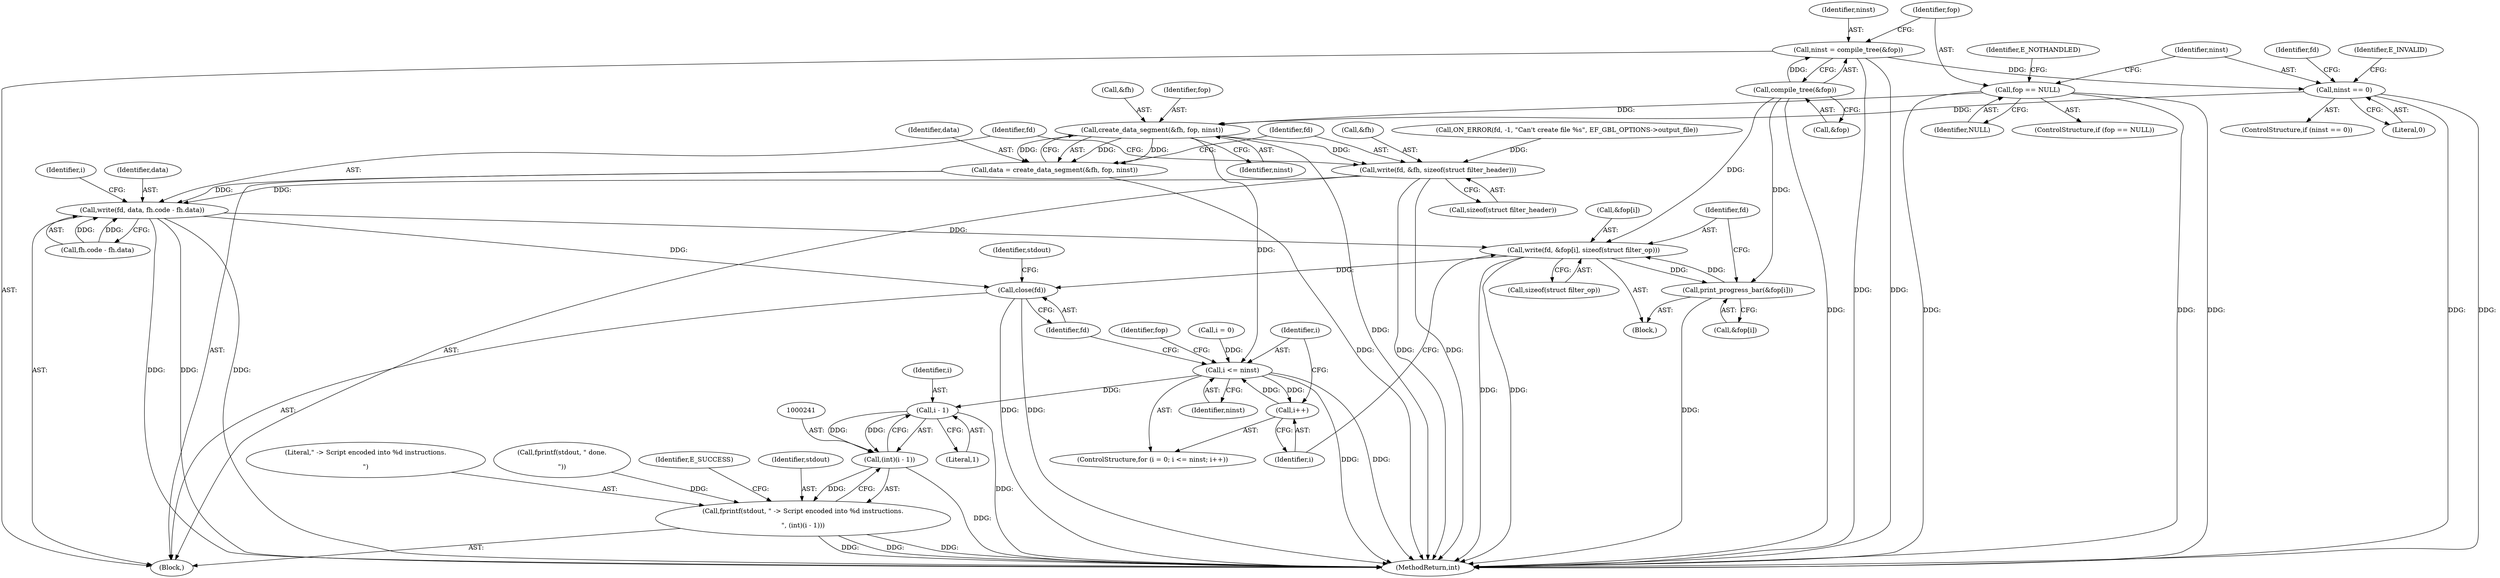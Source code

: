 digraph "0_ettercap_626dc56686f15f2dda13c48f78c2a666cb6d8506_1@API" {
"1000188" [label="(Call,create_data_segment(&fh, fop, ninst))"];
"1000122" [label="(Call,fop == NULL)"];
"1000129" [label="(Call,ninst == 0)"];
"1000116" [label="(Call,ninst = compile_tree(&fop))"];
"1000118" [label="(Call,compile_tree(&fop))"];
"1000186" [label="(Call,data = create_data_segment(&fh, fop, ninst))"];
"1000199" [label="(Call,write(fd, data, fh.code - fh.data))"];
"1000224" [label="(Call,write(fd, &fop[i], sizeof(struct filter_op)))"];
"1000219" [label="(Call,print_progress_bar(&fop[i]))"];
"1000232" [label="(Call,close(fd))"];
"1000193" [label="(Call,write(fd, &fh, sizeof(struct filter_header)))"];
"1000213" [label="(Call,i <= ninst)"];
"1000216" [label="(Call,i++)"];
"1000242" [label="(Call,i - 1)"];
"1000240" [label="(Call,(int)(i - 1))"];
"1000237" [label="(Call,fprintf(stdout, \" -> Script encoded into %d instructions.\n\n\", (int)(i - 1)))"];
"1000225" [label="(Identifier,fd)"];
"1000197" [label="(Call,sizeof(struct filter_header))"];
"1000238" [label="(Identifier,stdout)"];
"1000191" [label="(Identifier,fop)"];
"1000239" [label="(Literal,\" -> Script encoded into %d instructions.\n\n\")"];
"1000210" [label="(Call,i = 0)"];
"1000217" [label="(Identifier,i)"];
"1000149" [label="(Call,ON_ERROR(fd, -1, \"Can't create file %s\", EF_GBL_OPTIONS->output_file))"];
"1000195" [label="(Call,&fh)"];
"1000244" [label="(Literal,1)"];
"1000234" [label="(Call,fprintf(stdout, \" done.\n\n\"))"];
"1000202" [label="(Call,fh.code - fh.data)"];
"1000201" [label="(Identifier,data)"];
"1000193" [label="(Call,write(fd, &fh, sizeof(struct filter_header)))"];
"1000213" [label="(Call,i <= ninst)"];
"1000219" [label="(Call,print_progress_bar(&fop[i]))"];
"1000194" [label="(Identifier,fd)"];
"1000216" [label="(Call,i++)"];
"1000218" [label="(Block,)"];
"1000122" [label="(Call,fop == NULL)"];
"1000123" [label="(Identifier,fop)"];
"1000127" [label="(Identifier,E_NOTHANDLED)"];
"1000136" [label="(Identifier,fd)"];
"1000224" [label="(Call,write(fd, &fop[i], sizeof(struct filter_op)))"];
"1000220" [label="(Call,&fop[i])"];
"1000200" [label="(Identifier,fd)"];
"1000189" [label="(Call,&fh)"];
"1000214" [label="(Identifier,i)"];
"1000246" [label="(Identifier,E_SUCCESS)"];
"1000209" [label="(ControlStructure,for (i = 0; i <= ninst; i++))"];
"1000222" [label="(Identifier,fop)"];
"1000240" [label="(Call,(int)(i - 1))"];
"1000129" [label="(Call,ninst == 0)"];
"1000188" [label="(Call,create_data_segment(&fh, fop, ninst))"];
"1000109" [label="(Block,)"];
"1000187" [label="(Identifier,data)"];
"1000119" [label="(Call,&fop)"];
"1000124" [label="(Identifier,NULL)"];
"1000199" [label="(Call,write(fd, data, fh.code - fh.data))"];
"1000235" [label="(Identifier,stdout)"];
"1000192" [label="(Identifier,ninst)"];
"1000211" [label="(Identifier,i)"];
"1000226" [label="(Call,&fop[i])"];
"1000117" [label="(Identifier,ninst)"];
"1000130" [label="(Identifier,ninst)"];
"1000242" [label="(Call,i - 1)"];
"1000233" [label="(Identifier,fd)"];
"1000134" [label="(Identifier,E_INVALID)"];
"1000237" [label="(Call,fprintf(stdout, \" -> Script encoded into %d instructions.\n\n\", (int)(i - 1)))"];
"1000121" [label="(ControlStructure,if (fop == NULL))"];
"1000116" [label="(Call,ninst = compile_tree(&fop))"];
"1000128" [label="(ControlStructure,if (ninst == 0))"];
"1000230" [label="(Call,sizeof(struct filter_op))"];
"1000215" [label="(Identifier,ninst)"];
"1000243" [label="(Identifier,i)"];
"1000247" [label="(MethodReturn,int)"];
"1000186" [label="(Call,data = create_data_segment(&fh, fop, ninst))"];
"1000118" [label="(Call,compile_tree(&fop))"];
"1000131" [label="(Literal,0)"];
"1000232" [label="(Call,close(fd))"];
"1000188" -> "1000186"  [label="AST: "];
"1000188" -> "1000192"  [label="CFG: "];
"1000189" -> "1000188"  [label="AST: "];
"1000191" -> "1000188"  [label="AST: "];
"1000192" -> "1000188"  [label="AST: "];
"1000186" -> "1000188"  [label="CFG: "];
"1000188" -> "1000247"  [label="DDG: "];
"1000188" -> "1000186"  [label="DDG: "];
"1000188" -> "1000186"  [label="DDG: "];
"1000188" -> "1000186"  [label="DDG: "];
"1000122" -> "1000188"  [label="DDG: "];
"1000129" -> "1000188"  [label="DDG: "];
"1000188" -> "1000193"  [label="DDG: "];
"1000188" -> "1000213"  [label="DDG: "];
"1000122" -> "1000121"  [label="AST: "];
"1000122" -> "1000124"  [label="CFG: "];
"1000123" -> "1000122"  [label="AST: "];
"1000124" -> "1000122"  [label="AST: "];
"1000127" -> "1000122"  [label="CFG: "];
"1000130" -> "1000122"  [label="CFG: "];
"1000122" -> "1000247"  [label="DDG: "];
"1000122" -> "1000247"  [label="DDG: "];
"1000122" -> "1000247"  [label="DDG: "];
"1000129" -> "1000128"  [label="AST: "];
"1000129" -> "1000131"  [label="CFG: "];
"1000130" -> "1000129"  [label="AST: "];
"1000131" -> "1000129"  [label="AST: "];
"1000134" -> "1000129"  [label="CFG: "];
"1000136" -> "1000129"  [label="CFG: "];
"1000129" -> "1000247"  [label="DDG: "];
"1000129" -> "1000247"  [label="DDG: "];
"1000116" -> "1000129"  [label="DDG: "];
"1000116" -> "1000109"  [label="AST: "];
"1000116" -> "1000118"  [label="CFG: "];
"1000117" -> "1000116"  [label="AST: "];
"1000118" -> "1000116"  [label="AST: "];
"1000123" -> "1000116"  [label="CFG: "];
"1000116" -> "1000247"  [label="DDG: "];
"1000116" -> "1000247"  [label="DDG: "];
"1000118" -> "1000116"  [label="DDG: "];
"1000118" -> "1000119"  [label="CFG: "];
"1000119" -> "1000118"  [label="AST: "];
"1000118" -> "1000247"  [label="DDG: "];
"1000118" -> "1000219"  [label="DDG: "];
"1000118" -> "1000224"  [label="DDG: "];
"1000186" -> "1000109"  [label="AST: "];
"1000187" -> "1000186"  [label="AST: "];
"1000194" -> "1000186"  [label="CFG: "];
"1000186" -> "1000247"  [label="DDG: "];
"1000186" -> "1000199"  [label="DDG: "];
"1000199" -> "1000109"  [label="AST: "];
"1000199" -> "1000202"  [label="CFG: "];
"1000200" -> "1000199"  [label="AST: "];
"1000201" -> "1000199"  [label="AST: "];
"1000202" -> "1000199"  [label="AST: "];
"1000211" -> "1000199"  [label="CFG: "];
"1000199" -> "1000247"  [label="DDG: "];
"1000199" -> "1000247"  [label="DDG: "];
"1000199" -> "1000247"  [label="DDG: "];
"1000193" -> "1000199"  [label="DDG: "];
"1000202" -> "1000199"  [label="DDG: "];
"1000202" -> "1000199"  [label="DDG: "];
"1000199" -> "1000224"  [label="DDG: "];
"1000199" -> "1000232"  [label="DDG: "];
"1000224" -> "1000218"  [label="AST: "];
"1000224" -> "1000230"  [label="CFG: "];
"1000225" -> "1000224"  [label="AST: "];
"1000226" -> "1000224"  [label="AST: "];
"1000230" -> "1000224"  [label="AST: "];
"1000217" -> "1000224"  [label="CFG: "];
"1000224" -> "1000247"  [label="DDG: "];
"1000224" -> "1000247"  [label="DDG: "];
"1000224" -> "1000219"  [label="DDG: "];
"1000219" -> "1000224"  [label="DDG: "];
"1000224" -> "1000232"  [label="DDG: "];
"1000219" -> "1000218"  [label="AST: "];
"1000219" -> "1000220"  [label="CFG: "];
"1000220" -> "1000219"  [label="AST: "];
"1000225" -> "1000219"  [label="CFG: "];
"1000219" -> "1000247"  [label="DDG: "];
"1000232" -> "1000109"  [label="AST: "];
"1000232" -> "1000233"  [label="CFG: "];
"1000233" -> "1000232"  [label="AST: "];
"1000235" -> "1000232"  [label="CFG: "];
"1000232" -> "1000247"  [label="DDG: "];
"1000232" -> "1000247"  [label="DDG: "];
"1000193" -> "1000109"  [label="AST: "];
"1000193" -> "1000197"  [label="CFG: "];
"1000194" -> "1000193"  [label="AST: "];
"1000195" -> "1000193"  [label="AST: "];
"1000197" -> "1000193"  [label="AST: "];
"1000200" -> "1000193"  [label="CFG: "];
"1000193" -> "1000247"  [label="DDG: "];
"1000193" -> "1000247"  [label="DDG: "];
"1000149" -> "1000193"  [label="DDG: "];
"1000213" -> "1000209"  [label="AST: "];
"1000213" -> "1000215"  [label="CFG: "];
"1000214" -> "1000213"  [label="AST: "];
"1000215" -> "1000213"  [label="AST: "];
"1000222" -> "1000213"  [label="CFG: "];
"1000233" -> "1000213"  [label="CFG: "];
"1000213" -> "1000247"  [label="DDG: "];
"1000213" -> "1000247"  [label="DDG: "];
"1000216" -> "1000213"  [label="DDG: "];
"1000210" -> "1000213"  [label="DDG: "];
"1000213" -> "1000216"  [label="DDG: "];
"1000213" -> "1000242"  [label="DDG: "];
"1000216" -> "1000209"  [label="AST: "];
"1000216" -> "1000217"  [label="CFG: "];
"1000217" -> "1000216"  [label="AST: "];
"1000214" -> "1000216"  [label="CFG: "];
"1000242" -> "1000240"  [label="AST: "];
"1000242" -> "1000244"  [label="CFG: "];
"1000243" -> "1000242"  [label="AST: "];
"1000244" -> "1000242"  [label="AST: "];
"1000240" -> "1000242"  [label="CFG: "];
"1000242" -> "1000247"  [label="DDG: "];
"1000242" -> "1000240"  [label="DDG: "];
"1000242" -> "1000240"  [label="DDG: "];
"1000240" -> "1000237"  [label="AST: "];
"1000241" -> "1000240"  [label="AST: "];
"1000237" -> "1000240"  [label="CFG: "];
"1000240" -> "1000247"  [label="DDG: "];
"1000240" -> "1000237"  [label="DDG: "];
"1000237" -> "1000109"  [label="AST: "];
"1000238" -> "1000237"  [label="AST: "];
"1000239" -> "1000237"  [label="AST: "];
"1000246" -> "1000237"  [label="CFG: "];
"1000237" -> "1000247"  [label="DDG: "];
"1000237" -> "1000247"  [label="DDG: "];
"1000237" -> "1000247"  [label="DDG: "];
"1000234" -> "1000237"  [label="DDG: "];
}
